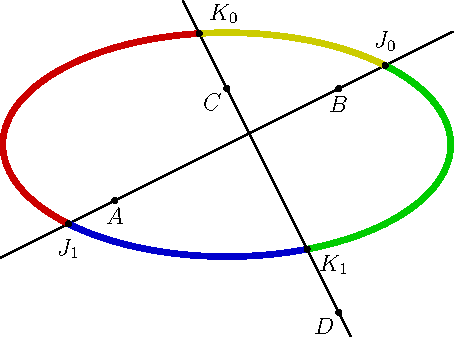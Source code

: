 import geometry;
size(8cm);

// currentcoordsys=cartesiansystem((1,2),i=(1,0.5),j=(-0.5,.75));
// show(currentcoordsys, xpen=invisible);

point A=(-1,0) ; dot("$A$",A,S);
point B=(1,1)  ; dot("$B$",B,S);
point C=(0,1)  ; dot("$C$",C,SW);
point D=(1,-1) ; dot("$D$",D,SW);

ellipse el=ellipse((point)(0,0.5),2,1);

line l1=line(A,B); draw(l1);
line l2=line(C,D); draw(l2);

point[] J=intersectionpoints(l1,el);
point[] K=intersectionpoints(l2,el);

/*<asyxml><view file="modules/geometry.asy" type="arc" signature="arc(ellipse,point,point,bool)"/></asyxml>*/
draw(arc(el, J[0],K[0]), 1mm+0.8yellow);
draw(arc(el, K[0],J[1]), 1mm+0.8red);
/*<asyxml><view file="modules/geometry.asy" type="arc" signature="arc(ellipse,abscissa,abscissa,bool)"/></asyxml>*/
draw(arc(el,angabscissa(el,J[1]), angabscissa(el,K[1])), 1mm+0.8blue);
draw(arc(el,angabscissa(el,K[1]), angabscissa(el,J[0])), 1mm+0.8green);

dot("$J_0$", J[0], 2N); dot("$J_1$", J[1], 2S);
dot("$K_0$", K[0], 2NE) ; dot("$K_1$", K[1], 2dir(-35));
